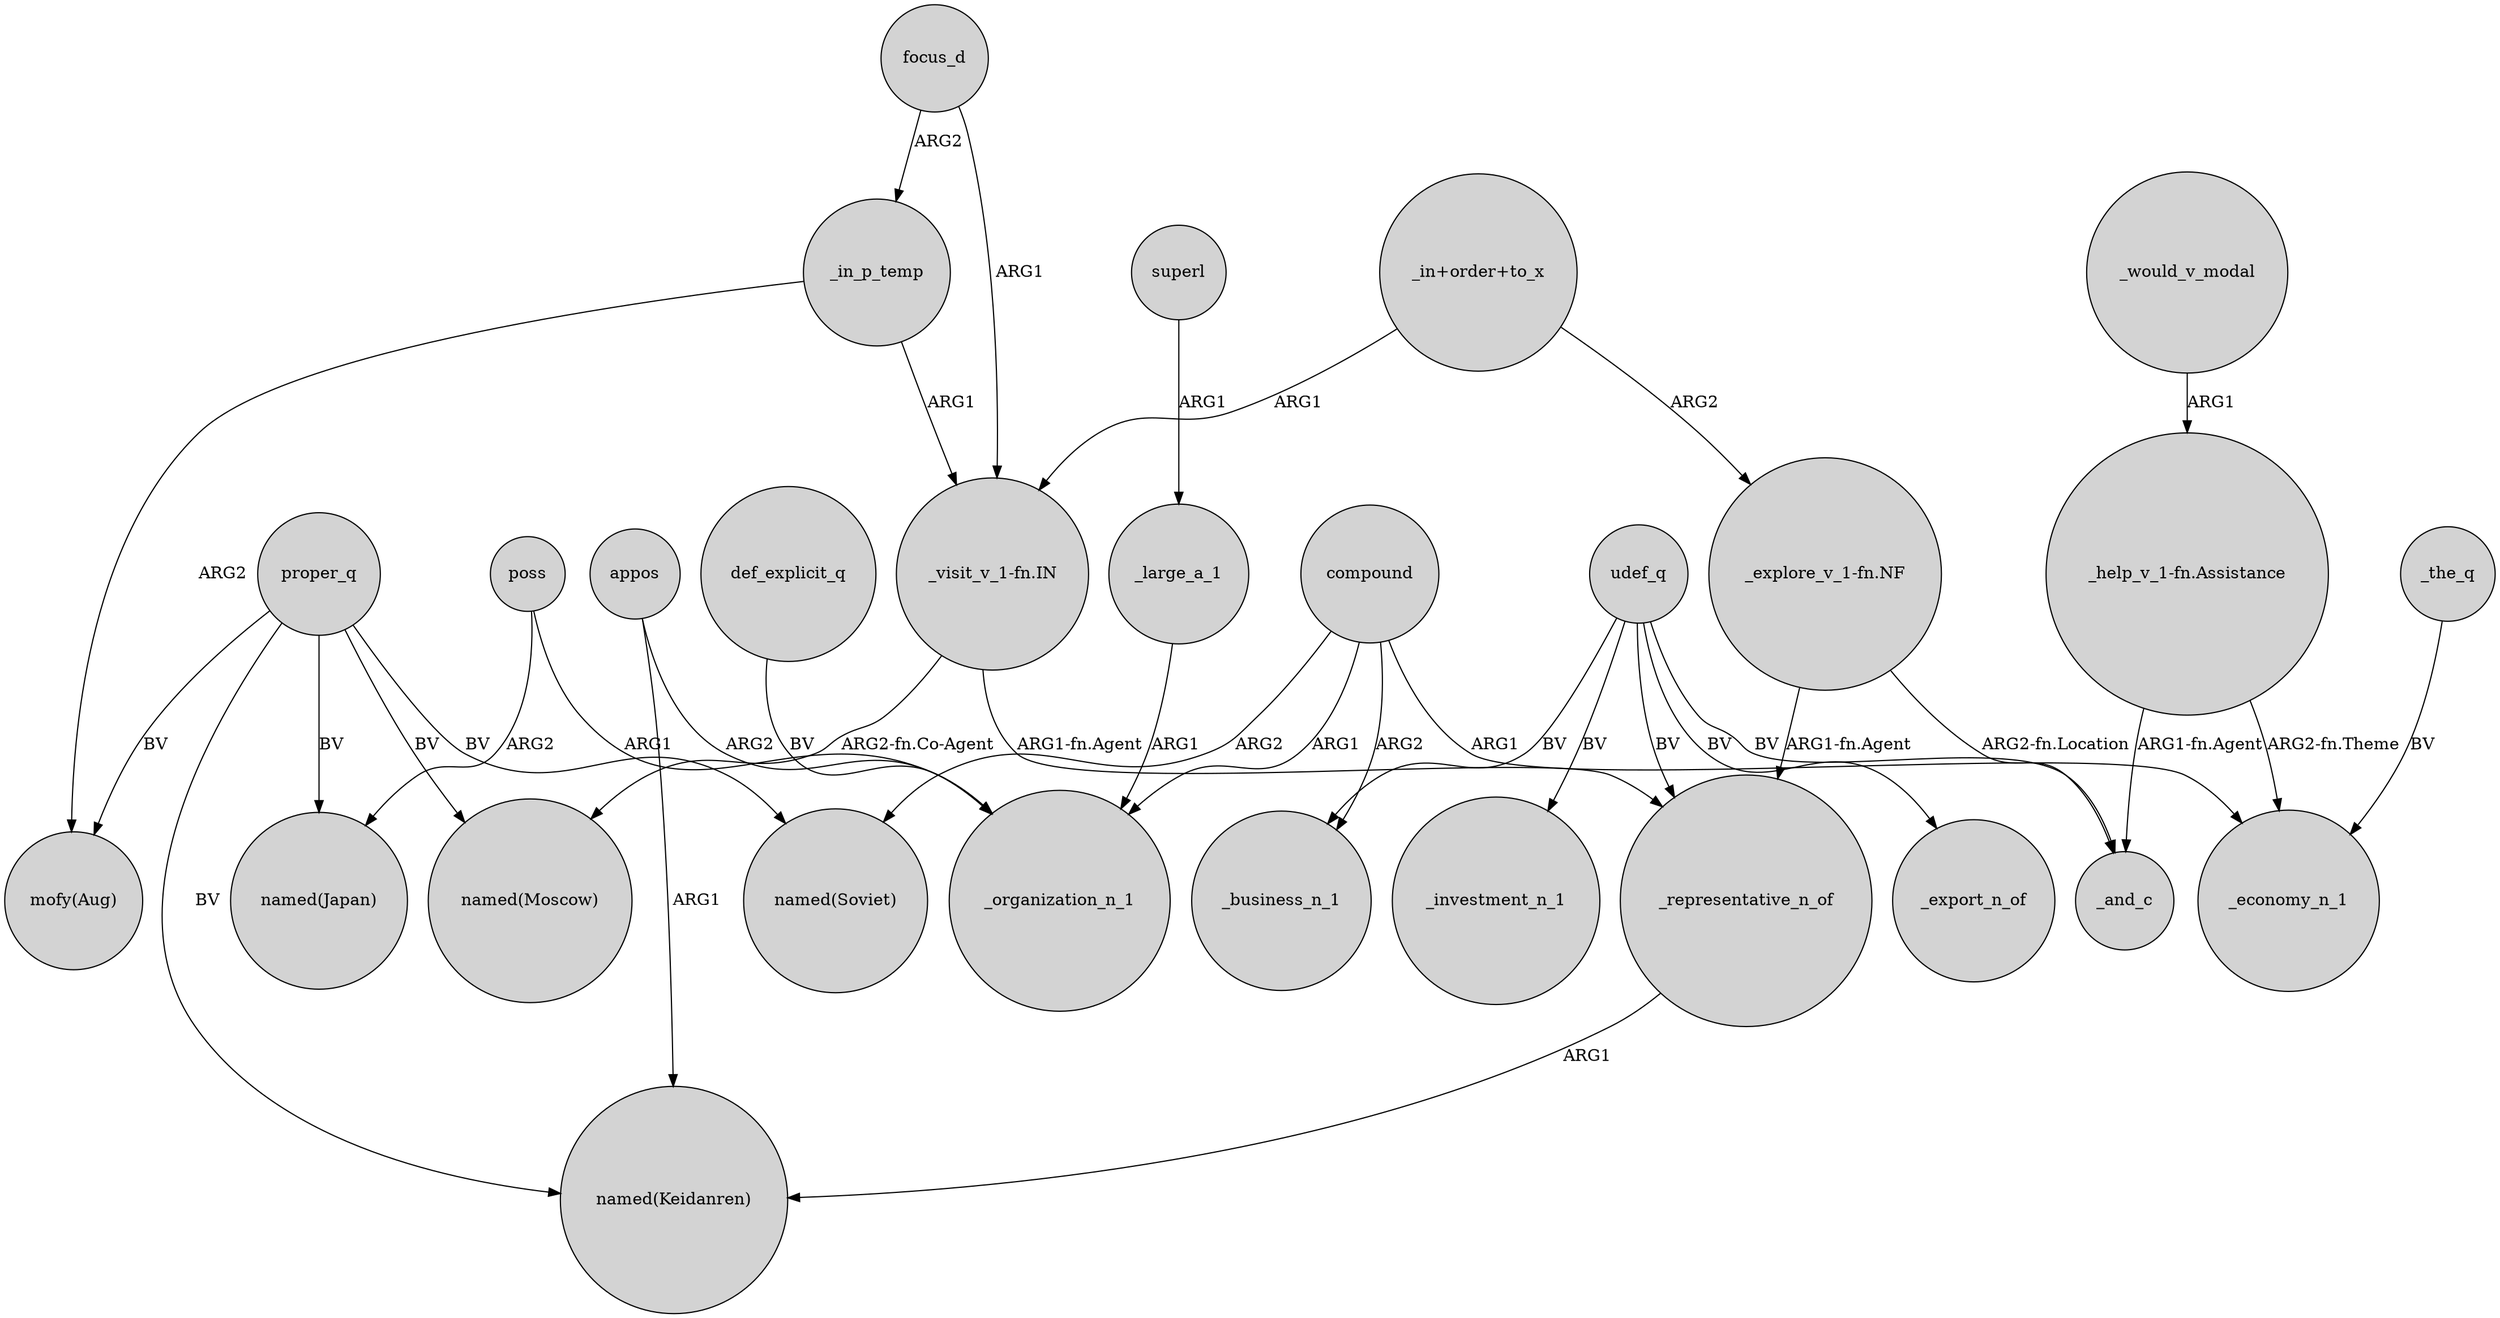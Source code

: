 digraph {
	node [shape=circle style=filled]
	_in_p_temp -> "_visit_v_1-fn.IN" [label=ARG1]
	appos -> _organization_n_1 [label=ARG2]
	superl -> _large_a_1 [label=ARG1]
	proper_q -> "named(Moscow)" [label=BV]
	focus_d -> _in_p_temp [label=ARG2]
	compound -> _organization_n_1 [label=ARG1]
	"_visit_v_1-fn.IN" -> "named(Moscow)" [label="ARG2-fn.Co-Agent"]
	"_help_v_1-fn.Assistance" -> _and_c [label="ARG1-fn.Agent"]
	proper_q -> "named(Keidanren)" [label=BV]
	_the_q -> _economy_n_1 [label=BV]
	udef_q -> _representative_n_of [label=BV]
	proper_q -> "named(Japan)" [label=BV]
	_would_v_modal -> "_help_v_1-fn.Assistance" [label=ARG1]
	proper_q -> "named(Soviet)" [label=BV]
	appos -> "named(Keidanren)" [label=ARG1]
	poss -> "named(Japan)" [label=ARG2]
	_in_p_temp -> "mofy(Aug)" [label=ARG2]
	_large_a_1 -> _organization_n_1 [label=ARG1]
	"_help_v_1-fn.Assistance" -> _economy_n_1 [label="ARG2-fn.Theme"]
	proper_q -> "mofy(Aug)" [label=BV]
	focus_d -> "_visit_v_1-fn.IN" [label=ARG1]
	_representative_n_of -> "named(Keidanren)" [label=ARG1]
	poss -> _organization_n_1 [label=ARG1]
	"_in+order+to_x" -> "_explore_v_1-fn.NF" [label=ARG2]
	compound -> "named(Soviet)" [label=ARG2]
	compound -> _business_n_1 [label=ARG2]
	udef_q -> _export_n_of [label=BV]
	compound -> _economy_n_1 [label=ARG1]
	"_in+order+to_x" -> "_visit_v_1-fn.IN" [label=ARG1]
	udef_q -> _business_n_1 [label=BV]
	"_visit_v_1-fn.IN" -> _representative_n_of [label="ARG1-fn.Agent"]
	udef_q -> _investment_n_1 [label=BV]
	"_explore_v_1-fn.NF" -> _and_c [label="ARG2-fn.Location"]
	udef_q -> _and_c [label=BV]
	"_explore_v_1-fn.NF" -> _representative_n_of [label="ARG1-fn.Agent"]
	def_explicit_q -> _organization_n_1 [label=BV]
}
